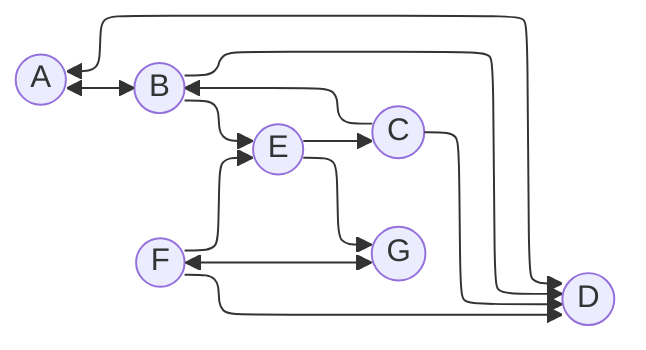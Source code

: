 ---
config:
  flowchart:
    defaultRenderer: "elk"
---
%% graph with custom configuration cannot be rendered in Markdown PDF
flowchart LR
  A((A))
  B((B))
  C((C))
  D((D))
  E((E))
  F((F))
  G((G))

  A <--> B
  A <--> D

  B --> D
  B --> E

  C --> B
  C --> D

  E --> C
  E --> G

  F --> E
  F --> D
  F <--> G